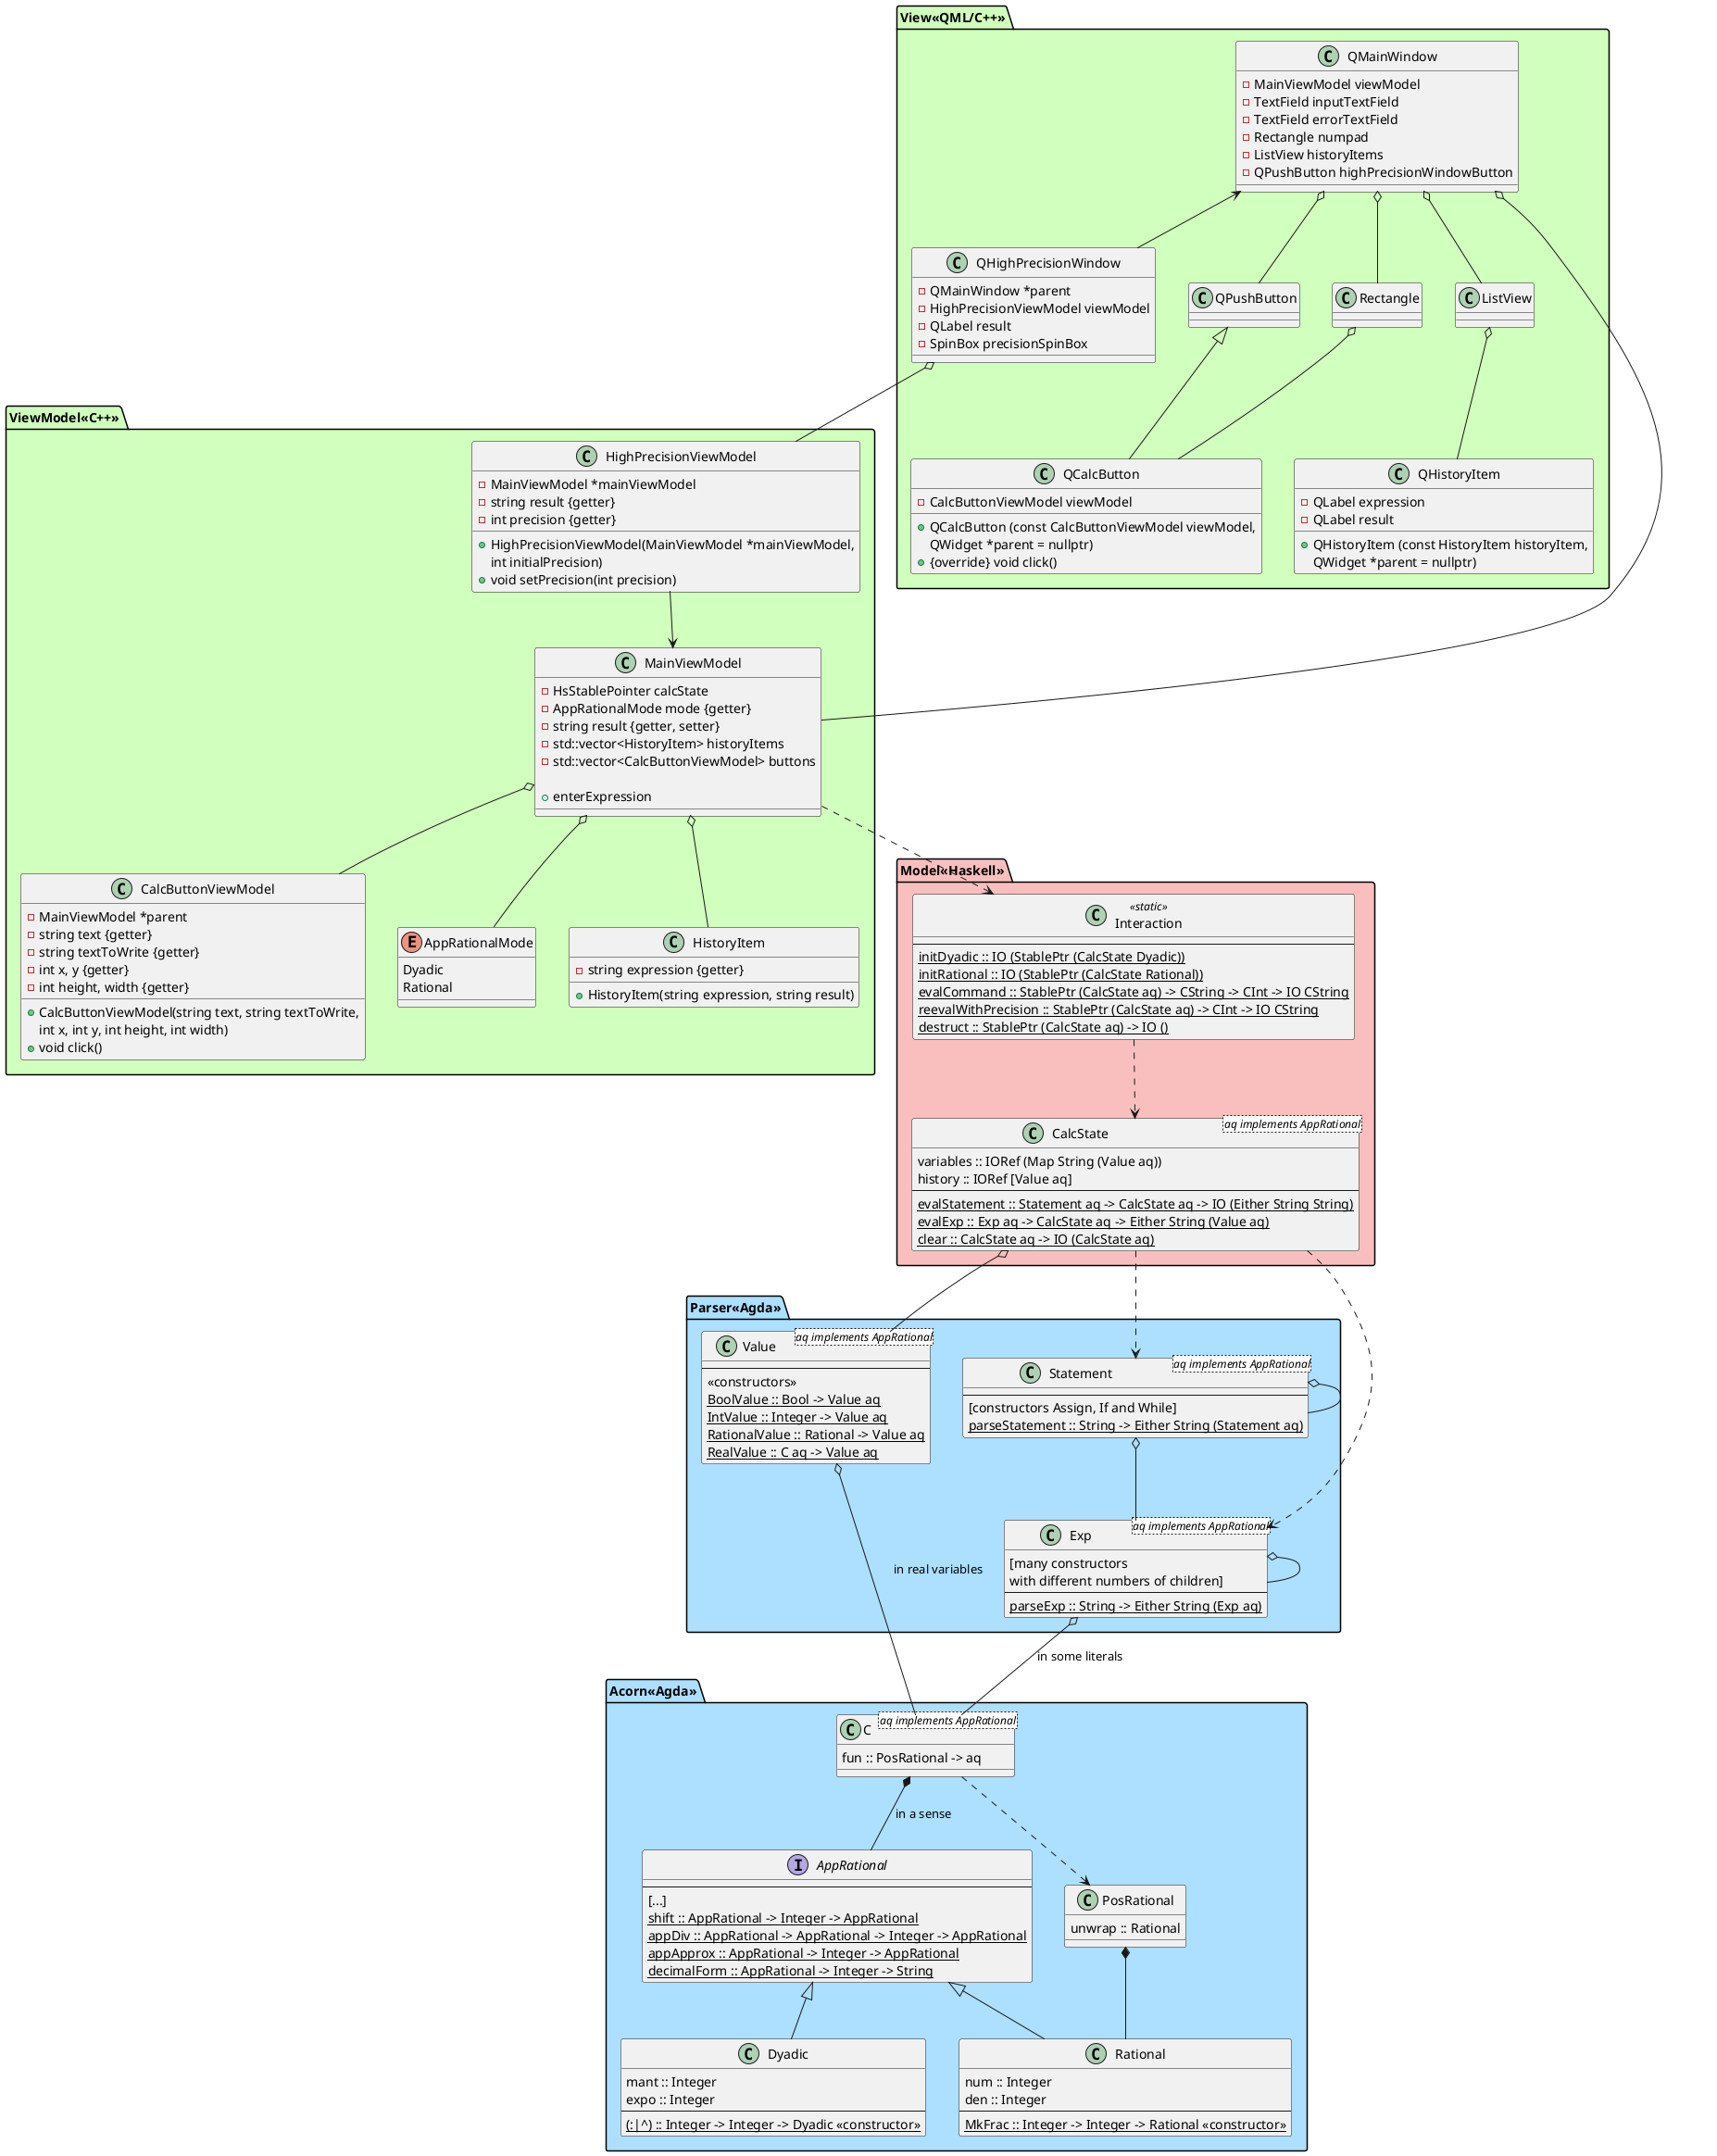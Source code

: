 @startuml classes

package View<<QML/C++>> #d1ffbd {
    class QMainWindow {
        - MainViewModel viewModel
        ' the result also gets written here
        - TextField inputTextField
        - TextField errorTextField
        - Rectangle numpad
        - ListView historyItems
        - QPushButton highPrecisionWindowButton
    }

    class Rectangle

    class ListView

    class QPushButton {
        ' this is built into Qt
    }

    class QCalcButton {
        - CalcButtonViewModel viewModel

        + QCalcButton (const CalcButtonViewModel viewModel,
            QWidget *parent = nullptr)
        + {override} void click()
    }

    class QHistoryItem {
        - QLabel expression
        - QLabel result

        + QHistoryItem (const HistoryItem historyItem,
            QWidget *parent = nullptr)
    }

    class QHighPrecisionWindow {
        ' the parent is a QMainWindow
        - QMainWindow *parent
        - HighPrecisionViewModel viewModel
        - QLabel result
        - SpinBox precisionSpinBox
    }

    QPushButton <|-- QCalcButton
    QMainWindow o-- Rectangle
    QMainWindow o-- ListView
    QMainWindow o-- QPushButton
    QMainWindow <-- QHighPrecisionWindow
    Rectangle o-- QCalcButton
    ListView o-- QHistoryItem
}

package ViewModel<<C++>> #d1ffbd {
    class MainViewModel {
        - HsStablePointer calcState
        - AppRationalMode mode {getter}
        - string result {getter, setter}
        - std::vector<HistoryItem> historyItems
        - std::vector<CalcButtonViewModel> buttons

        + enterExpression 
    }

    class HistoryItem {
        - string expression {getter}
        + HistoryItem(string expression, string result)
    }

    class CalcButtonViewModel {
        - MainViewModel *parent
        - string text {getter}
        - string textToWrite {getter}
        - int x, y {getter}
        - int height, width {getter}

        + CalcButtonViewModel(string text, string textToWrite,
            int x, int y, int height, int width)
        + void click()
    }

    enum AppRationalMode {
        Dyadic
        Rational
    }

    class HighPrecisionViewModel {
        - MainViewModel *mainViewModel
        - string result {getter}
        - int precision {getter}

        + HighPrecisionViewModel(MainViewModel *mainViewModel,
            int initialPrecision)
        + void setPrecision(int precision)
    }

    QMainWindow o-- MainViewModel
    QHighPrecisionWindow o-- HighPrecisionViewModel
    MainViewModel o-- AppRationalMode
    MainViewModel o-- CalcButtonViewModel
    MainViewModel o-- HistoryItem
    HighPrecisionViewModel --> MainViewModel
}

package Model<<Haskell>> #f9bfbf {
    class Interaction<<static>> {
        --
        ' a pointer is going to be passed to the C++ code
        ' it is the C++ side's responsibility to free it
        ' by calling destruct
        {static} initDyadic :: IO (StablePtr (CalcState Dyadic))
        {static} initRational :: IO (StablePtr (CalcState Rational))
        ' this returns an error message if something went wrong;
        ' otherwise the result in a string with the given precision
        {static} evalCommand :: StablePtr (CalcState aq) -> CString -> CInt -> IO CString
        ' reevaluates the previous result with a new precision
        {static} reevalWithPrecision :: StablePtr (CalcState aq) -> CInt -> IO CString
        {static} destruct :: StablePtr (CalcState aq) -> IO ()
    }

    class CalcState<aq implements AppRational> {
        variables :: IORef (Map String (Value aq))  /'the names to the values'/
        ' the results of the previous calculations; from the last to the first
        ' I think these should be able to be accessed for later calculations
        ' there will be a special syntax for this
        history :: IORef [Value aq]
        --
        ' returns an error message, or the result to be printed
        {static} evalStatement :: Statement aq -> CalcState aq -> IO (Either String String)
        ' returns an error message, or the value of the expression
        {static} evalExp :: Exp aq -> CalcState aq -> Either String (Value aq)
        {static} clear :: CalcState aq -> IO (CalcState aq)
    }

    Interaction ..> CalcState
    MainViewModel ..> Interaction
}

package Parser<<Agda>> #addfff {
    class Statement<aq implements AppRational> {
        --
        [constructors Assign, If and While]
        {static} parseStatement :: String -> Either String (Statement aq)
    }

    class Exp<aq implements AppRational> {
        [many constructors
        with different numbers of children]
        --
        {static} parseExp :: String -> Either String (Exp aq)
    }

    class Value<aq implements AppRational> {
        --
        <<constructors>>
        {static} BoolValue :: Bool -> Value aq
        {static} IntValue :: Integer -> Value aq
        {static} RationalValue :: Rational -> Value aq
        {static} RealValue :: C aq -> Value aq
    }

    CalcState ..> Statement
    CalcState ..> Exp
    CalcState o-- Value
    Statement o-- Statement
    Statement o-- Exp
    Exp o-- Exp
}

package Acorn<<Agda>> #addfff {
    ' These are only the things
    ' that are to be directly used in the calculator.
    ' There is going to be a complete plan
    ' about all the types and typeclasses in Acorn.

    interface AppRational {
        --
        [...]
        {static} shift :: AppRational -> Integer -> AppRational
        {static} appDiv :: AppRational -> AppRational -> Integer -> AppRational
        {static} appApprox :: AppRational -> Integer -> AppRational
        ' rounds to a given number of decimals
        {static} decimalForm :: AppRational -> Integer -> String
    }

    class C<aq implements AppRational> {
        fun :: PosRational -> aq
    }

    class PosRational {
        ' this is actually S0 Rational
        unwrap :: Rational
    }

    class Rational {
        num :: Integer
        den :: Integer
        --
        {static} MkFrac :: Integer -> Integer -> Rational <<constructor>>
    }

    class Dyadic {
        mant :: Integer
        expo :: Integer
        --
        {static} (:|^) :: Integer -> Integer -> Dyadic <<constructor>>
    }

    Exp o-- C: in some literals
    Value o-- C: in real variables
    C *-- AppRational: in a sense
    PosRational *-- Rational
    AppRational <|-- Dyadic
    AppRational <|-- Rational
    C ..> PosRational
}

@enduml
